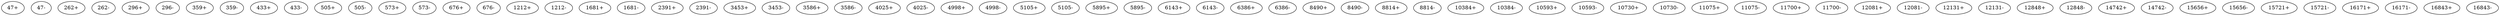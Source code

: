 digraph adj {
graph [k=21]
edge [d=-20]
"47+" [l=255]
"47-" [l=255]
"262+" [l=285]
"262-" [l=285]
"296+" [l=304]
"296-" [l=304]
"359+" [l=418]
"359-" [l=418]
"433+" [l=223]
"433-" [l=223]
"505+" [l=340]
"505-" [l=340]
"573+" [l=216]
"573-" [l=216]
"676+" [l=408]
"676-" [l=408]
"1212+" [l=204]
"1212-" [l=204]
"1681+" [l=215]
"1681-" [l=215]
"2391+" [l=250]
"2391-" [l=250]
"3453+" [l=274]
"3453-" [l=274]
"3586+" [l=219]
"3586-" [l=219]
"4025+" [l=275]
"4025-" [l=275]
"4998+" [l=331]
"4998-" [l=331]
"5105+" [l=348]
"5105-" [l=348]
"5895+" [l=304]
"5895-" [l=304]
"6143+" [l=209]
"6143-" [l=209]
"6386+" [l=247]
"6386-" [l=247]
"8490+" [l=360]
"8490-" [l=360]
"8814+" [l=220]
"8814-" [l=220]
"10384+" [l=303]
"10384-" [l=303]
"10593+" [l=233]
"10593-" [l=233]
"10730+" [l=285]
"10730-" [l=285]
"11075+" [l=219]
"11075-" [l=219]
"11700+" [l=490]
"11700-" [l=490]
"12081+" [l=276]
"12081-" [l=276]
"12131+" [l=687]
"12131-" [l=687]
"12848+" [l=1102]
"12848-" [l=1102]
"14742+" [l=313]
"14742-" [l=313]
"15656+" [l=444]
"15656-" [l=444]
"15721+" [l=202]
"15721-" [l=202]
"16171+" [l=221]
"16171-" [l=221]
"16843+" [l=215]
"16843-" [l=215]
}
